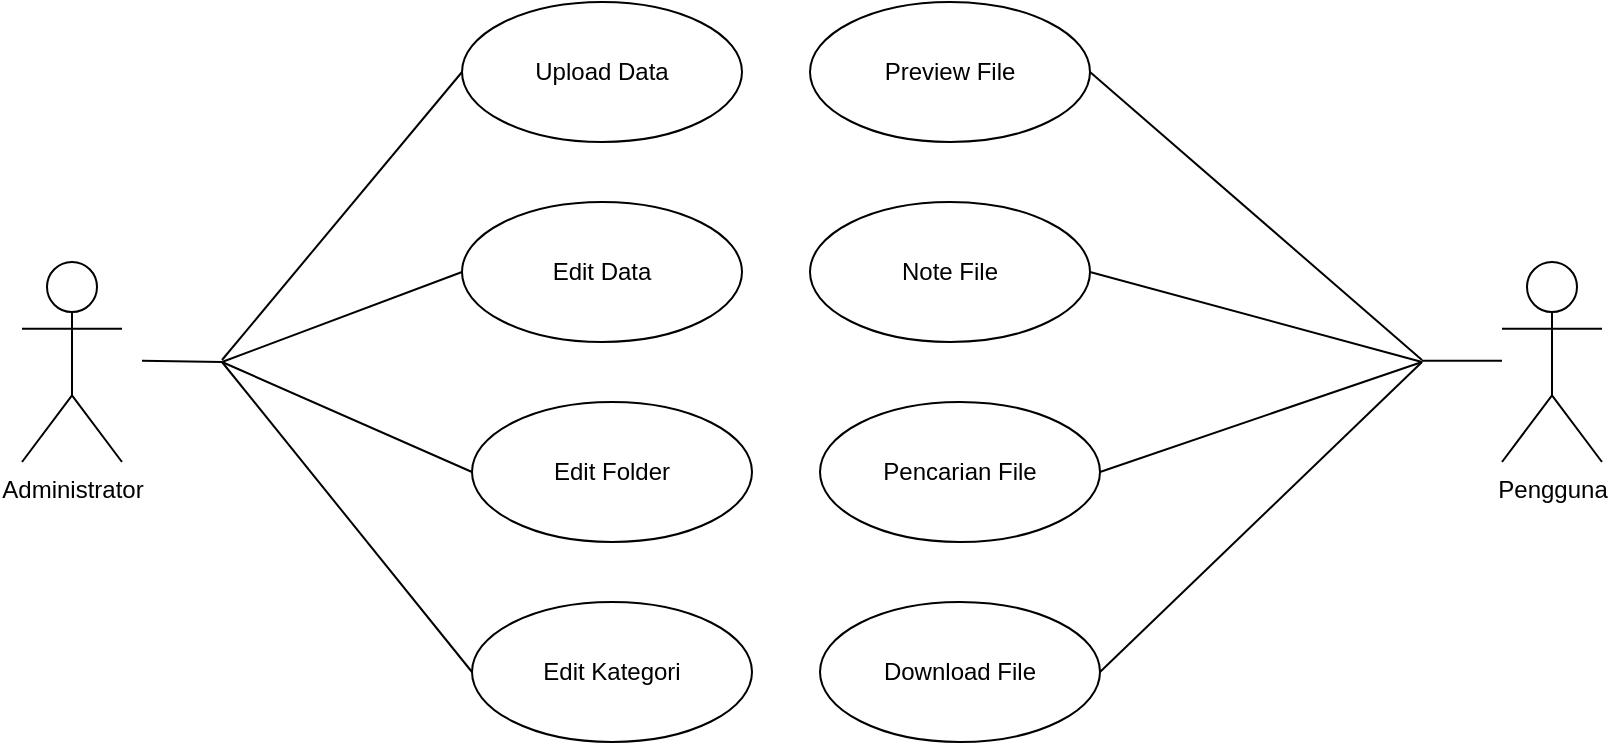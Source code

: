 <mxfile version="21.3.7" type="github">
  <diagram name="Page-1" id="nej7vDgXuauU31HBkJ3V">
    <mxGraphModel dx="1035" dy="547" grid="1" gridSize="10" guides="1" tooltips="1" connect="1" arrows="1" fold="1" page="1" pageScale="1" pageWidth="827" pageHeight="1169" math="0" shadow="0">
      <root>
        <mxCell id="0" />
        <mxCell id="1" parent="0" />
        <mxCell id="WFXsT3-JVk1bgTLL1MKv-2" value="Pengguna" style="shape=umlActor;html=1;verticalLabelPosition=bottom;verticalAlign=top;align=center;" vertex="1" parent="1">
          <mxGeometry x="760" y="270" width="50" height="100" as="geometry" />
        </mxCell>
        <mxCell id="WFXsT3-JVk1bgTLL1MKv-3" value="Administrator" style="shape=umlActor;html=1;verticalLabelPosition=bottom;verticalAlign=top;align=center;" vertex="1" parent="1">
          <mxGeometry x="20" y="270" width="50" height="100" as="geometry" />
        </mxCell>
        <mxCell id="WFXsT3-JVk1bgTLL1MKv-7" value="Preview File" style="ellipse;whiteSpace=wrap;html=1;" vertex="1" parent="1">
          <mxGeometry x="414" y="140" width="140" height="70" as="geometry" />
        </mxCell>
        <mxCell id="WFXsT3-JVk1bgTLL1MKv-8" value="Note File" style="ellipse;whiteSpace=wrap;html=1;" vertex="1" parent="1">
          <mxGeometry x="414" y="240" width="140" height="70" as="geometry" />
        </mxCell>
        <mxCell id="WFXsT3-JVk1bgTLL1MKv-9" value="Pencarian File" style="ellipse;whiteSpace=wrap;html=1;" vertex="1" parent="1">
          <mxGeometry x="419" y="340" width="140" height="70" as="geometry" />
        </mxCell>
        <mxCell id="WFXsT3-JVk1bgTLL1MKv-10" value="Download File" style="ellipse;whiteSpace=wrap;html=1;" vertex="1" parent="1">
          <mxGeometry x="419" y="440" width="140" height="70" as="geometry" />
        </mxCell>
        <mxCell id="WFXsT3-JVk1bgTLL1MKv-11" value="" style="edgeStyle=none;html=1;endArrow=none;verticalAlign=bottom;rounded=0;exitX=1;exitY=0.5;exitDx=0;exitDy=0;" edge="1" parent="1" source="WFXsT3-JVk1bgTLL1MKv-7">
          <mxGeometry width="160" relative="1" as="geometry">
            <mxPoint x="600" y="319.41" as="sourcePoint" />
            <mxPoint x="720" y="319" as="targetPoint" />
          </mxGeometry>
        </mxCell>
        <mxCell id="WFXsT3-JVk1bgTLL1MKv-12" value="" style="edgeStyle=none;html=1;endArrow=none;verticalAlign=bottom;rounded=0;exitX=1;exitY=0.5;exitDx=0;exitDy=0;" edge="1" parent="1" source="WFXsT3-JVk1bgTLL1MKv-8">
          <mxGeometry width="160" relative="1" as="geometry">
            <mxPoint x="580" y="290" as="sourcePoint" />
            <mxPoint x="720" y="320" as="targetPoint" />
          </mxGeometry>
        </mxCell>
        <mxCell id="WFXsT3-JVk1bgTLL1MKv-13" value="" style="edgeStyle=none;html=1;endArrow=none;verticalAlign=bottom;rounded=0;exitX=1;exitY=0.5;exitDx=0;exitDy=0;" edge="1" parent="1" source="WFXsT3-JVk1bgTLL1MKv-9">
          <mxGeometry width="160" relative="1" as="geometry">
            <mxPoint x="564" y="285" as="sourcePoint" />
            <mxPoint x="720" y="320" as="targetPoint" />
          </mxGeometry>
        </mxCell>
        <mxCell id="WFXsT3-JVk1bgTLL1MKv-14" value="" style="edgeStyle=none;html=1;endArrow=none;verticalAlign=bottom;rounded=0;exitX=1;exitY=0.5;exitDx=0;exitDy=0;" edge="1" parent="1" source="WFXsT3-JVk1bgTLL1MKv-10">
          <mxGeometry width="160" relative="1" as="geometry">
            <mxPoint x="569" y="385" as="sourcePoint" />
            <mxPoint x="720" y="320" as="targetPoint" />
          </mxGeometry>
        </mxCell>
        <mxCell id="WFXsT3-JVk1bgTLL1MKv-15" value="" style="edgeStyle=none;html=1;endArrow=none;verticalAlign=bottom;rounded=0;" edge="1" parent="1">
          <mxGeometry width="160" relative="1" as="geometry">
            <mxPoint x="720" y="319.41" as="sourcePoint" />
            <mxPoint x="760" y="319.41" as="targetPoint" />
          </mxGeometry>
        </mxCell>
        <mxCell id="WFXsT3-JVk1bgTLL1MKv-17" value="Upload Data" style="ellipse;whiteSpace=wrap;html=1;" vertex="1" parent="1">
          <mxGeometry x="240" y="140" width="140" height="70" as="geometry" />
        </mxCell>
        <mxCell id="WFXsT3-JVk1bgTLL1MKv-18" value="Edit Data" style="ellipse;whiteSpace=wrap;html=1;" vertex="1" parent="1">
          <mxGeometry x="240" y="240" width="140" height="70" as="geometry" />
        </mxCell>
        <mxCell id="WFXsT3-JVk1bgTLL1MKv-19" value="Edit Folder" style="ellipse;whiteSpace=wrap;html=1;" vertex="1" parent="1">
          <mxGeometry x="245" y="340" width="140" height="70" as="geometry" />
        </mxCell>
        <mxCell id="WFXsT3-JVk1bgTLL1MKv-20" value="Edit Kategori" style="ellipse;whiteSpace=wrap;html=1;" vertex="1" parent="1">
          <mxGeometry x="245" y="440" width="140" height="70" as="geometry" />
        </mxCell>
        <mxCell id="WFXsT3-JVk1bgTLL1MKv-21" value="" style="edgeStyle=none;html=1;endArrow=none;verticalAlign=bottom;rounded=0;" edge="1" parent="1">
          <mxGeometry width="160" relative="1" as="geometry">
            <mxPoint x="80" y="319.41" as="sourcePoint" />
            <mxPoint x="120" y="320" as="targetPoint" />
          </mxGeometry>
        </mxCell>
        <mxCell id="WFXsT3-JVk1bgTLL1MKv-22" value="" style="edgeStyle=none;html=1;endArrow=none;verticalAlign=bottom;rounded=0;entryX=0;entryY=0.5;entryDx=0;entryDy=0;" edge="1" parent="1" target="WFXsT3-JVk1bgTLL1MKv-17">
          <mxGeometry width="160" relative="1" as="geometry">
            <mxPoint x="120" y="319" as="sourcePoint" />
            <mxPoint x="290" y="319.41" as="targetPoint" />
          </mxGeometry>
        </mxCell>
        <mxCell id="WFXsT3-JVk1bgTLL1MKv-23" value="" style="edgeStyle=none;html=1;endArrow=none;verticalAlign=bottom;rounded=0;entryX=0;entryY=0.5;entryDx=0;entryDy=0;" edge="1" parent="1" target="WFXsT3-JVk1bgTLL1MKv-18">
          <mxGeometry width="160" relative="1" as="geometry">
            <mxPoint x="120" y="320" as="sourcePoint" />
            <mxPoint x="250" y="185" as="targetPoint" />
          </mxGeometry>
        </mxCell>
        <mxCell id="WFXsT3-JVk1bgTLL1MKv-24" value="" style="edgeStyle=none;html=1;endArrow=none;verticalAlign=bottom;rounded=0;entryX=0;entryY=0.5;entryDx=0;entryDy=0;" edge="1" parent="1" target="WFXsT3-JVk1bgTLL1MKv-19">
          <mxGeometry width="160" relative="1" as="geometry">
            <mxPoint x="120" y="320" as="sourcePoint" />
            <mxPoint x="250" y="285" as="targetPoint" />
          </mxGeometry>
        </mxCell>
        <mxCell id="WFXsT3-JVk1bgTLL1MKv-25" value="" style="edgeStyle=none;html=1;endArrow=none;verticalAlign=bottom;rounded=0;entryX=0;entryY=0.5;entryDx=0;entryDy=0;" edge="1" parent="1" target="WFXsT3-JVk1bgTLL1MKv-20">
          <mxGeometry width="160" relative="1" as="geometry">
            <mxPoint x="120" y="320" as="sourcePoint" />
            <mxPoint x="255" y="385" as="targetPoint" />
          </mxGeometry>
        </mxCell>
      </root>
    </mxGraphModel>
  </diagram>
</mxfile>
